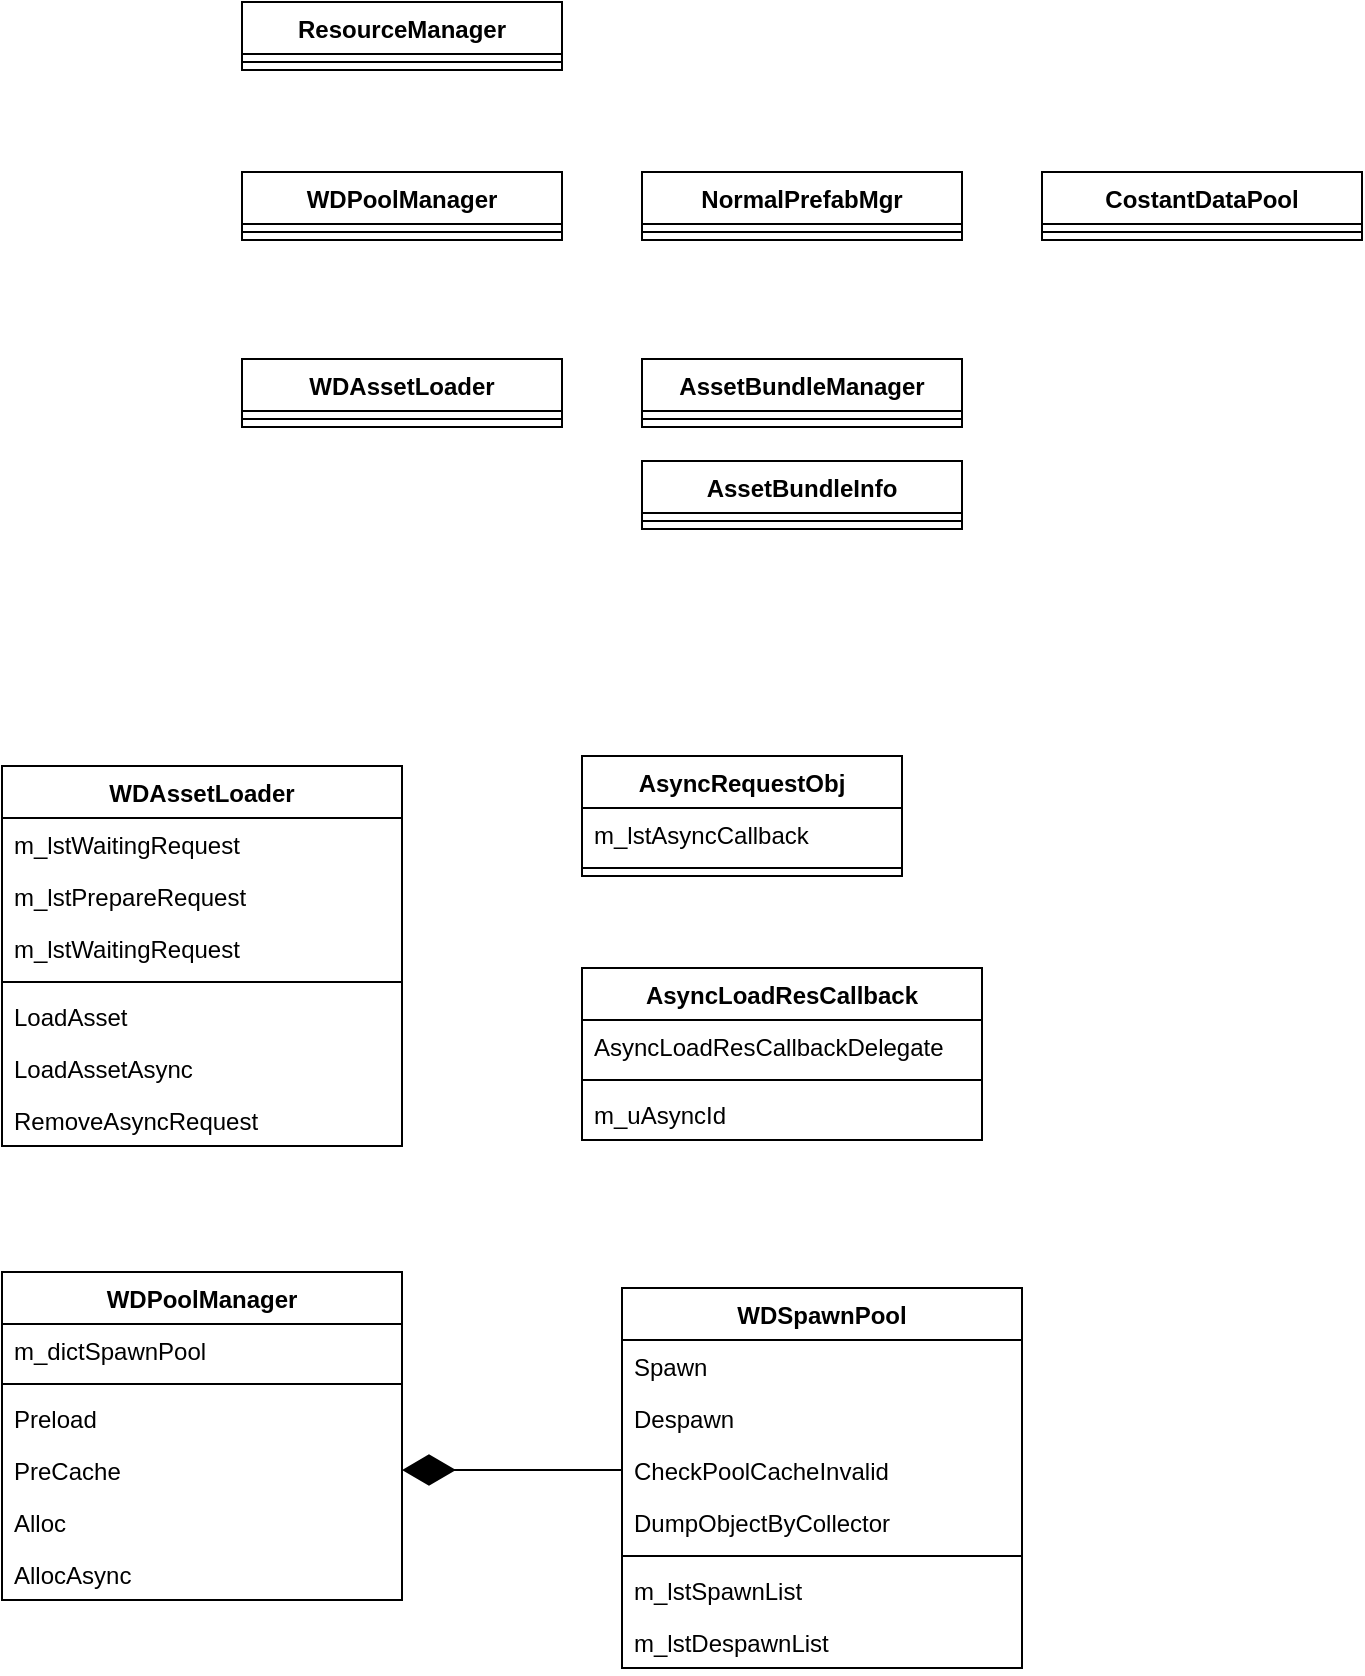 <mxfile version="10.8.0" type="github"><diagram name="Page-1" id="efa7a0a1-bf9b-a30e-e6df-94a7791c09e9"><mxGraphModel dx="1394" dy="844" grid="1" gridSize="10" guides="1" tooltips="1" connect="1" arrows="1" fold="1" page="1" pageScale="1" pageWidth="826" pageHeight="1169" background="#ffffff" math="0" shadow="0"><root><mxCell id="0"/><mxCell id="1" parent="0"/><mxCell id="Nh2CF1TGZyTKXFZ-EXgu-115" value="WDAssetLoader" style="swimlane;fontStyle=1;align=center;verticalAlign=top;childLayout=stackLayout;horizontal=1;startSize=26;horizontalStack=0;resizeParent=1;resizeParentMax=0;resizeLast=0;collapsible=1;marginBottom=0;" vertex="1" parent="1"><mxGeometry x="80" y="477" width="200" height="190" as="geometry"/></mxCell><mxCell id="Nh2CF1TGZyTKXFZ-EXgu-116" value="m_lstWaitingRequest" style="text;strokeColor=none;fillColor=none;align=left;verticalAlign=top;spacingLeft=4;spacingRight=4;overflow=hidden;rotatable=0;points=[[0,0.5],[1,0.5]];portConstraint=eastwest;" vertex="1" parent="Nh2CF1TGZyTKXFZ-EXgu-115"><mxGeometry y="26" width="200" height="26" as="geometry"/></mxCell><mxCell id="Nh2CF1TGZyTKXFZ-EXgu-125" value="m_lstPrepareRequest" style="text;strokeColor=none;fillColor=none;align=left;verticalAlign=top;spacingLeft=4;spacingRight=4;overflow=hidden;rotatable=0;points=[[0,0.5],[1,0.5]];portConstraint=eastwest;" vertex="1" parent="Nh2CF1TGZyTKXFZ-EXgu-115"><mxGeometry y="52" width="200" height="26" as="geometry"/></mxCell><mxCell id="Nh2CF1TGZyTKXFZ-EXgu-129" value="m_lstWaitingRequest" style="text;strokeColor=none;fillColor=none;align=left;verticalAlign=top;spacingLeft=4;spacingRight=4;overflow=hidden;rotatable=0;points=[[0,0.5],[1,0.5]];portConstraint=eastwest;" vertex="1" parent="Nh2CF1TGZyTKXFZ-EXgu-115"><mxGeometry y="78" width="200" height="26" as="geometry"/></mxCell><mxCell id="Nh2CF1TGZyTKXFZ-EXgu-117" value="" style="line;strokeWidth=1;fillColor=none;align=left;verticalAlign=middle;spacingTop=-1;spacingLeft=3;spacingRight=3;rotatable=0;labelPosition=right;points=[];portConstraint=eastwest;" vertex="1" parent="Nh2CF1TGZyTKXFZ-EXgu-115"><mxGeometry y="104" width="200" height="8" as="geometry"/></mxCell><mxCell id="Nh2CF1TGZyTKXFZ-EXgu-118" value="LoadAsset" style="text;strokeColor=none;fillColor=none;align=left;verticalAlign=top;spacingLeft=4;spacingRight=4;overflow=hidden;rotatable=0;points=[[0,0.5],[1,0.5]];portConstraint=eastwest;" vertex="1" parent="Nh2CF1TGZyTKXFZ-EXgu-115"><mxGeometry y="112" width="200" height="26" as="geometry"/></mxCell><mxCell id="Nh2CF1TGZyTKXFZ-EXgu-123" value="LoadAssetAsync" style="text;strokeColor=none;fillColor=none;align=left;verticalAlign=top;spacingLeft=4;spacingRight=4;overflow=hidden;rotatable=0;points=[[0,0.5],[1,0.5]];portConstraint=eastwest;" vertex="1" parent="Nh2CF1TGZyTKXFZ-EXgu-115"><mxGeometry y="138" width="200" height="26" as="geometry"/></mxCell><mxCell id="Nh2CF1TGZyTKXFZ-EXgu-124" value="RemoveAsyncRequest" style="text;strokeColor=none;fillColor=none;align=left;verticalAlign=top;spacingLeft=4;spacingRight=4;overflow=hidden;rotatable=0;points=[[0,0.5],[1,0.5]];portConstraint=eastwest;" vertex="1" parent="Nh2CF1TGZyTKXFZ-EXgu-115"><mxGeometry y="164" width="200" height="26" as="geometry"/></mxCell><mxCell id="Nh2CF1TGZyTKXFZ-EXgu-130" value="WDAssetLoader" style="swimlane;fontStyle=1;align=center;verticalAlign=top;childLayout=stackLayout;horizontal=1;startSize=26;horizontalStack=0;resizeParent=1;resizeParentMax=0;resizeLast=0;collapsible=1;marginBottom=0;" vertex="1" parent="1"><mxGeometry x="200" y="273.5" width="160" height="34" as="geometry"/></mxCell><mxCell id="Nh2CF1TGZyTKXFZ-EXgu-132" value="" style="line;strokeWidth=1;fillColor=none;align=left;verticalAlign=middle;spacingTop=-1;spacingLeft=3;spacingRight=3;rotatable=0;labelPosition=right;points=[];portConstraint=eastwest;" vertex="1" parent="Nh2CF1TGZyTKXFZ-EXgu-130"><mxGeometry y="26" width="160" height="8" as="geometry"/></mxCell><mxCell id="Nh2CF1TGZyTKXFZ-EXgu-135" value="AssetBundleManager" style="swimlane;fontStyle=1;align=center;verticalAlign=top;childLayout=stackLayout;horizontal=1;startSize=26;horizontalStack=0;resizeParent=1;resizeParentMax=0;resizeLast=0;collapsible=1;marginBottom=0;" vertex="1" parent="1"><mxGeometry x="400" y="273.5" width="160" height="34" as="geometry"/></mxCell><mxCell id="Nh2CF1TGZyTKXFZ-EXgu-136" value="" style="line;strokeWidth=1;fillColor=none;align=left;verticalAlign=middle;spacingTop=-1;spacingLeft=3;spacingRight=3;rotatable=0;labelPosition=right;points=[];portConstraint=eastwest;" vertex="1" parent="Nh2CF1TGZyTKXFZ-EXgu-135"><mxGeometry y="26" width="160" height="8" as="geometry"/></mxCell><mxCell id="Nh2CF1TGZyTKXFZ-EXgu-137" value="AssetBundleInfo" style="swimlane;fontStyle=1;align=center;verticalAlign=top;childLayout=stackLayout;horizontal=1;startSize=26;horizontalStack=0;resizeParent=1;resizeParentMax=0;resizeLast=0;collapsible=1;marginBottom=0;" vertex="1" parent="1"><mxGeometry x="400" y="324.5" width="160" height="34" as="geometry"/></mxCell><mxCell id="Nh2CF1TGZyTKXFZ-EXgu-138" value="" style="line;strokeWidth=1;fillColor=none;align=left;verticalAlign=middle;spacingTop=-1;spacingLeft=3;spacingRight=3;rotatable=0;labelPosition=right;points=[];portConstraint=eastwest;" vertex="1" parent="Nh2CF1TGZyTKXFZ-EXgu-137"><mxGeometry y="26" width="160" height="8" as="geometry"/></mxCell><mxCell id="Nh2CF1TGZyTKXFZ-EXgu-145" value="WDPoolManager" style="swimlane;fontStyle=1;align=center;verticalAlign=top;childLayout=stackLayout;horizontal=1;startSize=26;horizontalStack=0;resizeParent=1;resizeParentMax=0;resizeLast=0;collapsible=1;marginBottom=0;" vertex="1" parent="1"><mxGeometry x="200" y="180" width="160" height="34" as="geometry"/></mxCell><mxCell id="Nh2CF1TGZyTKXFZ-EXgu-146" value="" style="line;strokeWidth=1;fillColor=none;align=left;verticalAlign=middle;spacingTop=-1;spacingLeft=3;spacingRight=3;rotatable=0;labelPosition=right;points=[];portConstraint=eastwest;" vertex="1" parent="Nh2CF1TGZyTKXFZ-EXgu-145"><mxGeometry y="26" width="160" height="8" as="geometry"/></mxCell><mxCell id="Nh2CF1TGZyTKXFZ-EXgu-147" value="NormalPrefabMgr" style="swimlane;fontStyle=1;align=center;verticalAlign=top;childLayout=stackLayout;horizontal=1;startSize=26;horizontalStack=0;resizeParent=1;resizeParentMax=0;resizeLast=0;collapsible=1;marginBottom=0;" vertex="1" parent="1"><mxGeometry x="400" y="180" width="160" height="34" as="geometry"/></mxCell><mxCell id="Nh2CF1TGZyTKXFZ-EXgu-148" value="" style="line;strokeWidth=1;fillColor=none;align=left;verticalAlign=middle;spacingTop=-1;spacingLeft=3;spacingRight=3;rotatable=0;labelPosition=right;points=[];portConstraint=eastwest;" vertex="1" parent="Nh2CF1TGZyTKXFZ-EXgu-147"><mxGeometry y="26" width="160" height="8" as="geometry"/></mxCell><mxCell id="Nh2CF1TGZyTKXFZ-EXgu-149" value="CostantDataPool" style="swimlane;fontStyle=1;align=center;verticalAlign=top;childLayout=stackLayout;horizontal=1;startSize=26;horizontalStack=0;resizeParent=1;resizeParentMax=0;resizeLast=0;collapsible=1;marginBottom=0;" vertex="1" parent="1"><mxGeometry x="600" y="180" width="160" height="34" as="geometry"/></mxCell><mxCell id="Nh2CF1TGZyTKXFZ-EXgu-150" value="" style="line;strokeWidth=1;fillColor=none;align=left;verticalAlign=middle;spacingTop=-1;spacingLeft=3;spacingRight=3;rotatable=0;labelPosition=right;points=[];portConstraint=eastwest;" vertex="1" parent="Nh2CF1TGZyTKXFZ-EXgu-149"><mxGeometry y="26" width="160" height="8" as="geometry"/></mxCell><mxCell id="Nh2CF1TGZyTKXFZ-EXgu-155" value="ResourceManager" style="swimlane;fontStyle=1;align=center;verticalAlign=top;childLayout=stackLayout;horizontal=1;startSize=26;horizontalStack=0;resizeParent=1;resizeParentMax=0;resizeLast=0;collapsible=1;marginBottom=0;" vertex="1" parent="1"><mxGeometry x="200" y="95" width="160" height="34" as="geometry"/></mxCell><mxCell id="Nh2CF1TGZyTKXFZ-EXgu-156" value="" style="line;strokeWidth=1;fillColor=none;align=left;verticalAlign=middle;spacingTop=-1;spacingLeft=3;spacingRight=3;rotatable=0;labelPosition=right;points=[];portConstraint=eastwest;" vertex="1" parent="Nh2CF1TGZyTKXFZ-EXgu-155"><mxGeometry y="26" width="160" height="8" as="geometry"/></mxCell><mxCell id="Nh2CF1TGZyTKXFZ-EXgu-157" value="AsyncRequestObj" style="swimlane;fontStyle=1;align=center;verticalAlign=top;childLayout=stackLayout;horizontal=1;startSize=26;horizontalStack=0;resizeParent=1;resizeParentMax=0;resizeLast=0;collapsible=1;marginBottom=0;" vertex="1" parent="1"><mxGeometry x="370" y="472" width="160" height="60" as="geometry"/></mxCell><mxCell id="Nh2CF1TGZyTKXFZ-EXgu-158" value="m_lstAsyncCallback" style="text;strokeColor=none;fillColor=none;align=left;verticalAlign=top;spacingLeft=4;spacingRight=4;overflow=hidden;rotatable=0;points=[[0,0.5],[1,0.5]];portConstraint=eastwest;" vertex="1" parent="Nh2CF1TGZyTKXFZ-EXgu-157"><mxGeometry y="26" width="160" height="26" as="geometry"/></mxCell><mxCell id="Nh2CF1TGZyTKXFZ-EXgu-159" value="" style="line;strokeWidth=1;fillColor=none;align=left;verticalAlign=middle;spacingTop=-1;spacingLeft=3;spacingRight=3;rotatable=0;labelPosition=right;points=[];portConstraint=eastwest;" vertex="1" parent="Nh2CF1TGZyTKXFZ-EXgu-157"><mxGeometry y="52" width="160" height="8" as="geometry"/></mxCell><mxCell id="Nh2CF1TGZyTKXFZ-EXgu-165" value="AsyncLoadResCallback" style="swimlane;fontStyle=1;align=center;verticalAlign=top;childLayout=stackLayout;horizontal=1;startSize=26;horizontalStack=0;resizeParent=1;resizeParentMax=0;resizeLast=0;collapsible=1;marginBottom=0;" vertex="1" parent="1"><mxGeometry x="370" y="578" width="200" height="86" as="geometry"/></mxCell><mxCell id="Nh2CF1TGZyTKXFZ-EXgu-166" value="AsyncLoadResCallbackDelegate" style="text;strokeColor=none;fillColor=none;align=left;verticalAlign=top;spacingLeft=4;spacingRight=4;overflow=hidden;rotatable=0;points=[[0,0.5],[1,0.5]];portConstraint=eastwest;" vertex="1" parent="Nh2CF1TGZyTKXFZ-EXgu-165"><mxGeometry y="26" width="200" height="26" as="geometry"/></mxCell><mxCell id="Nh2CF1TGZyTKXFZ-EXgu-167" value="" style="line;strokeWidth=1;fillColor=none;align=left;verticalAlign=middle;spacingTop=-1;spacingLeft=3;spacingRight=3;rotatable=0;labelPosition=right;points=[];portConstraint=eastwest;" vertex="1" parent="Nh2CF1TGZyTKXFZ-EXgu-165"><mxGeometry y="52" width="200" height="8" as="geometry"/></mxCell><mxCell id="Nh2CF1TGZyTKXFZ-EXgu-168" value="m_uAsyncId" style="text;strokeColor=none;fillColor=none;align=left;verticalAlign=top;spacingLeft=4;spacingRight=4;overflow=hidden;rotatable=0;points=[[0,0.5],[1,0.5]];portConstraint=eastwest;" vertex="1" parent="Nh2CF1TGZyTKXFZ-EXgu-165"><mxGeometry y="60" width="200" height="26" as="geometry"/></mxCell><mxCell id="Nh2CF1TGZyTKXFZ-EXgu-169" value="WDPoolManager" style="swimlane;fontStyle=1;align=center;verticalAlign=top;childLayout=stackLayout;horizontal=1;startSize=26;horizontalStack=0;resizeParent=1;resizeParentMax=0;resizeLast=0;collapsible=1;marginBottom=0;" vertex="1" parent="1"><mxGeometry x="80" y="730" width="200" height="164" as="geometry"/></mxCell><mxCell id="Nh2CF1TGZyTKXFZ-EXgu-172" value="m_dictSpawnPool" style="text;strokeColor=none;fillColor=none;align=left;verticalAlign=top;spacingLeft=4;spacingRight=4;overflow=hidden;rotatable=0;points=[[0,0.5],[1,0.5]];portConstraint=eastwest;" vertex="1" parent="Nh2CF1TGZyTKXFZ-EXgu-169"><mxGeometry y="26" width="200" height="26" as="geometry"/></mxCell><mxCell id="Nh2CF1TGZyTKXFZ-EXgu-173" value="" style="line;strokeWidth=1;fillColor=none;align=left;verticalAlign=middle;spacingTop=-1;spacingLeft=3;spacingRight=3;rotatable=0;labelPosition=right;points=[];portConstraint=eastwest;" vertex="1" parent="Nh2CF1TGZyTKXFZ-EXgu-169"><mxGeometry y="52" width="200" height="8" as="geometry"/></mxCell><mxCell id="Nh2CF1TGZyTKXFZ-EXgu-174" value="Preload" style="text;strokeColor=none;fillColor=none;align=left;verticalAlign=top;spacingLeft=4;spacingRight=4;overflow=hidden;rotatable=0;points=[[0,0.5],[1,0.5]];portConstraint=eastwest;" vertex="1" parent="Nh2CF1TGZyTKXFZ-EXgu-169"><mxGeometry y="60" width="200" height="26" as="geometry"/></mxCell><mxCell id="Nh2CF1TGZyTKXFZ-EXgu-175" value="PreCache" style="text;strokeColor=none;fillColor=none;align=left;verticalAlign=top;spacingLeft=4;spacingRight=4;overflow=hidden;rotatable=0;points=[[0,0.5],[1,0.5]];portConstraint=eastwest;" vertex="1" parent="Nh2CF1TGZyTKXFZ-EXgu-169"><mxGeometry y="86" width="200" height="26" as="geometry"/></mxCell><mxCell id="Nh2CF1TGZyTKXFZ-EXgu-176" value="Alloc" style="text;strokeColor=none;fillColor=none;align=left;verticalAlign=top;spacingLeft=4;spacingRight=4;overflow=hidden;rotatable=0;points=[[0,0.5],[1,0.5]];portConstraint=eastwest;" vertex="1" parent="Nh2CF1TGZyTKXFZ-EXgu-169"><mxGeometry y="112" width="200" height="26" as="geometry"/></mxCell><mxCell id="Nh2CF1TGZyTKXFZ-EXgu-177" value="AllocAsync" style="text;strokeColor=none;fillColor=none;align=left;verticalAlign=top;spacingLeft=4;spacingRight=4;overflow=hidden;rotatable=0;points=[[0,0.5],[1,0.5]];portConstraint=eastwest;" vertex="1" parent="Nh2CF1TGZyTKXFZ-EXgu-169"><mxGeometry y="138" width="200" height="26" as="geometry"/></mxCell><mxCell id="Nh2CF1TGZyTKXFZ-EXgu-178" value="WDSpawnPool" style="swimlane;fontStyle=1;align=center;verticalAlign=top;childLayout=stackLayout;horizontal=1;startSize=26;horizontalStack=0;resizeParent=1;resizeParentMax=0;resizeLast=0;collapsible=1;marginBottom=0;" vertex="1" parent="1"><mxGeometry x="390" y="738" width="200" height="190" as="geometry"/></mxCell><mxCell id="Nh2CF1TGZyTKXFZ-EXgu-179" value="Spawn" style="text;strokeColor=none;fillColor=none;align=left;verticalAlign=top;spacingLeft=4;spacingRight=4;overflow=hidden;rotatable=0;points=[[0,0.5],[1,0.5]];portConstraint=eastwest;" vertex="1" parent="Nh2CF1TGZyTKXFZ-EXgu-178"><mxGeometry y="26" width="200" height="26" as="geometry"/></mxCell><mxCell id="Nh2CF1TGZyTKXFZ-EXgu-182" value="Despawn" style="text;strokeColor=none;fillColor=none;align=left;verticalAlign=top;spacingLeft=4;spacingRight=4;overflow=hidden;rotatable=0;points=[[0,0.5],[1,0.5]];portConstraint=eastwest;" vertex="1" parent="Nh2CF1TGZyTKXFZ-EXgu-178"><mxGeometry y="52" width="200" height="26" as="geometry"/></mxCell><mxCell id="Nh2CF1TGZyTKXFZ-EXgu-183" value="CheckPoolCacheInvalid" style="text;strokeColor=none;fillColor=none;align=left;verticalAlign=top;spacingLeft=4;spacingRight=4;overflow=hidden;rotatable=0;points=[[0,0.5],[1,0.5]];portConstraint=eastwest;" vertex="1" parent="Nh2CF1TGZyTKXFZ-EXgu-178"><mxGeometry y="78" width="200" height="26" as="geometry"/></mxCell><mxCell id="Nh2CF1TGZyTKXFZ-EXgu-185" value="DumpObjectByCollector" style="text;strokeColor=none;fillColor=none;align=left;verticalAlign=top;spacingLeft=4;spacingRight=4;overflow=hidden;rotatable=0;points=[[0,0.5],[1,0.5]];portConstraint=eastwest;" vertex="1" parent="Nh2CF1TGZyTKXFZ-EXgu-178"><mxGeometry y="104" width="200" height="26" as="geometry"/></mxCell><mxCell id="Nh2CF1TGZyTKXFZ-EXgu-180" value="" style="line;strokeWidth=1;fillColor=none;align=left;verticalAlign=middle;spacingTop=-1;spacingLeft=3;spacingRight=3;rotatable=0;labelPosition=right;points=[];portConstraint=eastwest;" vertex="1" parent="Nh2CF1TGZyTKXFZ-EXgu-178"><mxGeometry y="130" width="200" height="8" as="geometry"/></mxCell><mxCell id="Nh2CF1TGZyTKXFZ-EXgu-184" value="m_lstSpawnList" style="text;strokeColor=none;fillColor=none;align=left;verticalAlign=top;spacingLeft=4;spacingRight=4;overflow=hidden;rotatable=0;points=[[0,0.5],[1,0.5]];portConstraint=eastwest;" vertex="1" parent="Nh2CF1TGZyTKXFZ-EXgu-178"><mxGeometry y="138" width="200" height="26" as="geometry"/></mxCell><mxCell id="Nh2CF1TGZyTKXFZ-EXgu-186" value="m_lstDespawnList" style="text;strokeColor=none;fillColor=none;align=left;verticalAlign=top;spacingLeft=4;spacingRight=4;overflow=hidden;rotatable=0;points=[[0,0.5],[1,0.5]];portConstraint=eastwest;" vertex="1" parent="Nh2CF1TGZyTKXFZ-EXgu-178"><mxGeometry y="164" width="200" height="26" as="geometry"/></mxCell><mxCell id="Nh2CF1TGZyTKXFZ-EXgu-187" value="" style="endArrow=diamondThin;endFill=1;endSize=24;html=1;entryX=1;entryY=0.5;entryDx=0;entryDy=0;exitX=0;exitY=0.5;exitDx=0;exitDy=0;" edge="1" parent="1" source="Nh2CF1TGZyTKXFZ-EXgu-183" target="Nh2CF1TGZyTKXFZ-EXgu-175"><mxGeometry width="160" relative="1" as="geometry"><mxPoint x="150" y="1010" as="sourcePoint"/><mxPoint x="340" y="930" as="targetPoint"/></mxGeometry></mxCell></root></mxGraphModel></diagram></mxfile>